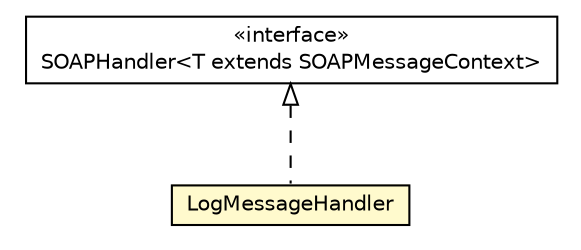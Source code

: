 #!/usr/local/bin/dot
#
# Class diagram 
# Generated by UMLGraph version R5_6-24-gf6e263 (http://www.umlgraph.org/)
#

digraph G {
	edge [fontname="Helvetica",fontsize=10,labelfontname="Helvetica",labelfontsize=10];
	node [fontname="Helvetica",fontsize=10,shape=plaintext];
	nodesep=0.25;
	ranksep=0.5;
	// nl.b3p.brmo.soap.util.LogMessageHandler
	c3 [label=<<table title="nl.b3p.brmo.soap.util.LogMessageHandler" border="0" cellborder="1" cellspacing="0" cellpadding="2" port="p" bgcolor="lemonChiffon" href="./LogMessageHandler.html">
		<tr><td><table border="0" cellspacing="0" cellpadding="1">
<tr><td align="center" balign="center"> LogMessageHandler </td></tr>
		</table></td></tr>
		</table>>, URL="./LogMessageHandler.html", fontname="Helvetica", fontcolor="black", fontsize=10.0];
	//nl.b3p.brmo.soap.util.LogMessageHandler implements javax.xml.ws.handler.soap.SOAPHandler<T extends javax.xml.ws.handler.soap.SOAPMessageContext>
	c5:p -> c3:p [dir=back,arrowtail=empty,style=dashed];
	// javax.xml.ws.handler.soap.SOAPHandler<T extends javax.xml.ws.handler.soap.SOAPMessageContext>
	c5 [label=<<table title="javax.xml.ws.handler.soap.SOAPHandler" border="0" cellborder="1" cellspacing="0" cellpadding="2" port="p" href="https://download.oracle.com/javaee/7/api/javax/xml/ws/handler/soap/SOAPHandler.html">
		<tr><td><table border="0" cellspacing="0" cellpadding="1">
<tr><td align="center" balign="center"> &#171;interface&#187; </td></tr>
<tr><td align="center" balign="center"> SOAPHandler&lt;T extends SOAPMessageContext&gt; </td></tr>
		</table></td></tr>
		</table>>, URL="https://download.oracle.com/javaee/7/api/javax/xml/ws/handler/soap/SOAPHandler.html", fontname="Helvetica", fontcolor="black", fontsize=10.0];
}

